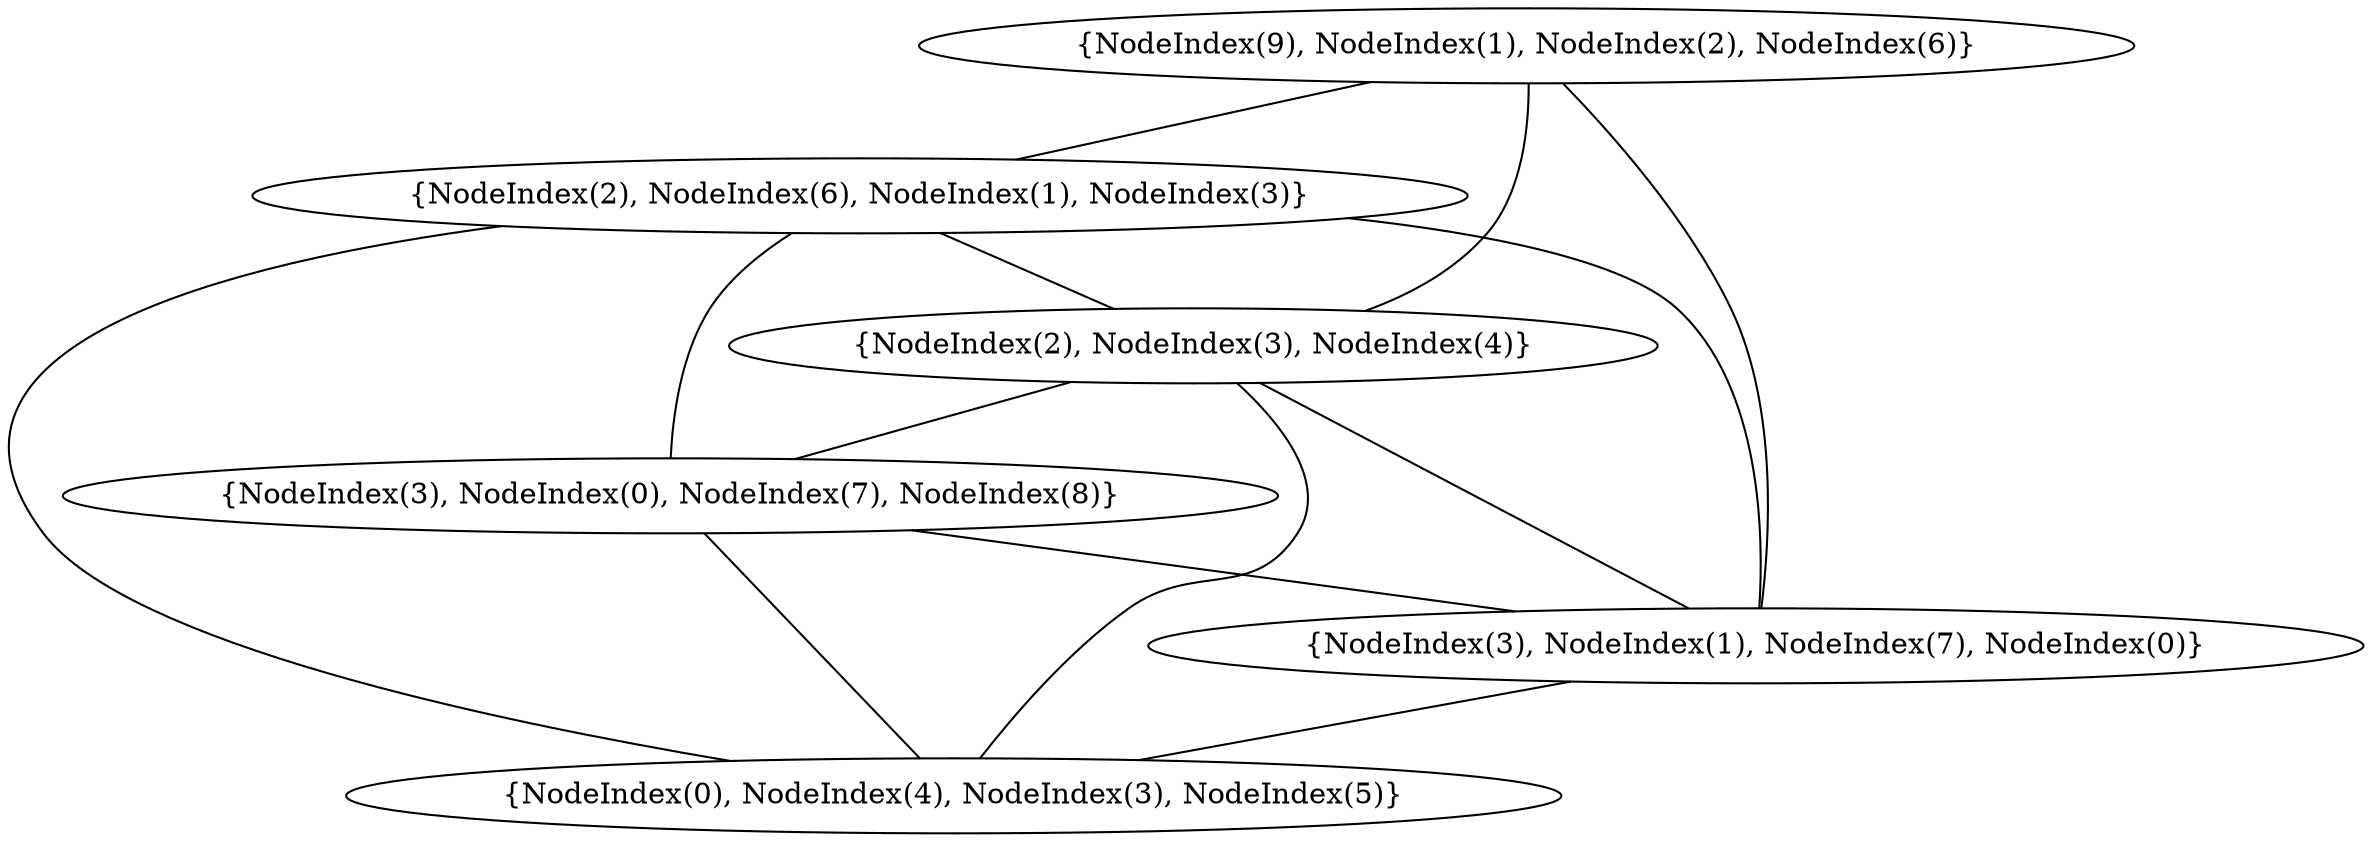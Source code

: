 graph {
    0 [ label = "{NodeIndex(0), NodeIndex(4), NodeIndex(3), NodeIndex(5)}" ]
    1 [ label = "{NodeIndex(3), NodeIndex(1), NodeIndex(7), NodeIndex(0)}" ]
    2 [ label = "{NodeIndex(3), NodeIndex(0), NodeIndex(7), NodeIndex(8)}" ]
    3 [ label = "{NodeIndex(2), NodeIndex(3), NodeIndex(4)}" ]
    4 [ label = "{NodeIndex(2), NodeIndex(6), NodeIndex(1), NodeIndex(3)}" ]
    5 [ label = "{NodeIndex(9), NodeIndex(1), NodeIndex(2), NodeIndex(6)}" ]
    1 -- 0 [ ]
    2 -- 0 [ ]
    2 -- 1 [ ]
    3 -- 0 [ ]
    3 -- 1 [ ]
    3 -- 2 [ ]
    4 -- 0 [ ]
    4 -- 1 [ ]
    4 -- 2 [ ]
    4 -- 3 [ ]
    5 -- 1 [ ]
    5 -- 3 [ ]
    5 -- 4 [ ]
}
